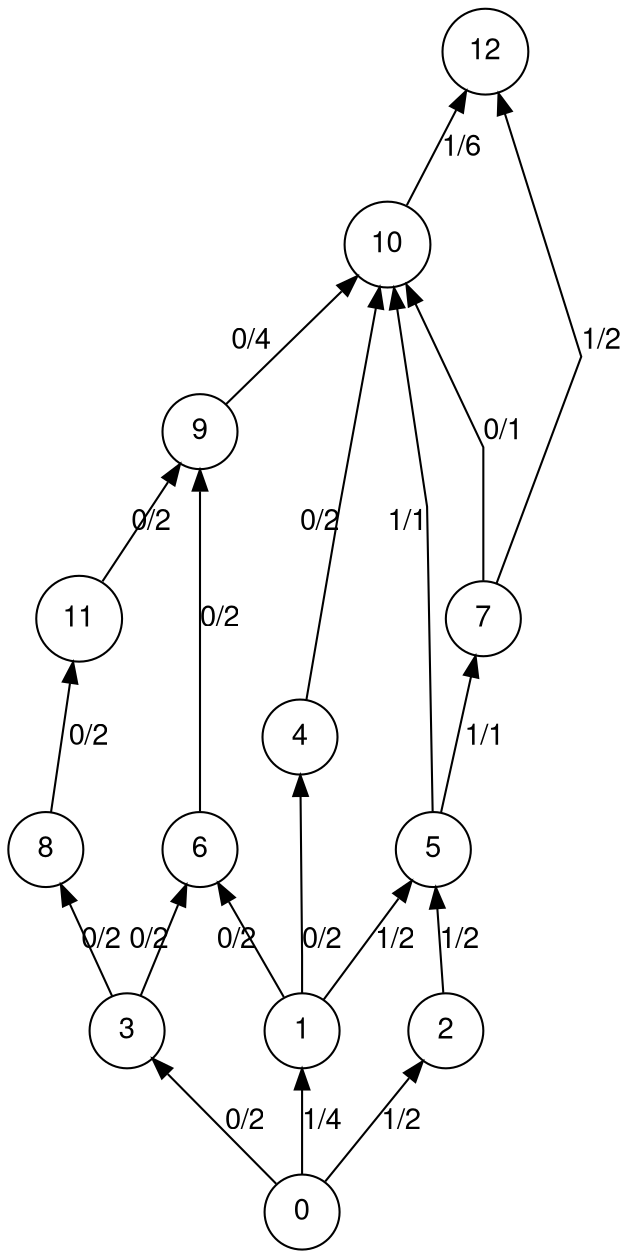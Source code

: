 digraph exported_graph {
	fontname="Helvetica,Arial,sans-serif"
	node [fontname="Helvetica,Arial,sans-serif"]
	edge [fontname="Helvetica,Arial,sans-serif"]
	rankdir = BT;
	splines = false;
	node [shape = circle];
	7 -> 10 [label = "0/1"]
	7 -> 12 [label = "1/2"]
	5 -> 7 [label = "1/1"]
	5 -> 10 [label = "1/1"]
	9 -> 10 [label = "0/4"]
	11 -> 9 [label = "0/2"]
	8 -> 11 [label = "0/2"]
	6 -> 9 [label = "0/2"]
	3 -> 8 [label = "0/2"]
	3 -> 6 [label = "0/2"]
	10 -> 12 [label = "1/6"]
	2 -> 5 [label = "1/2"]
	4 -> 10 [label = "0/2"]
	1 -> 5 [label = "1/2"]
	1 -> 6 [label = "0/2"]
	1 -> 4 [label = "0/2"]
	0 -> 1 [label = "1/4"]
	0 -> 2 [label = "1/2"]
	0 -> 3 [label = "0/2"]
}